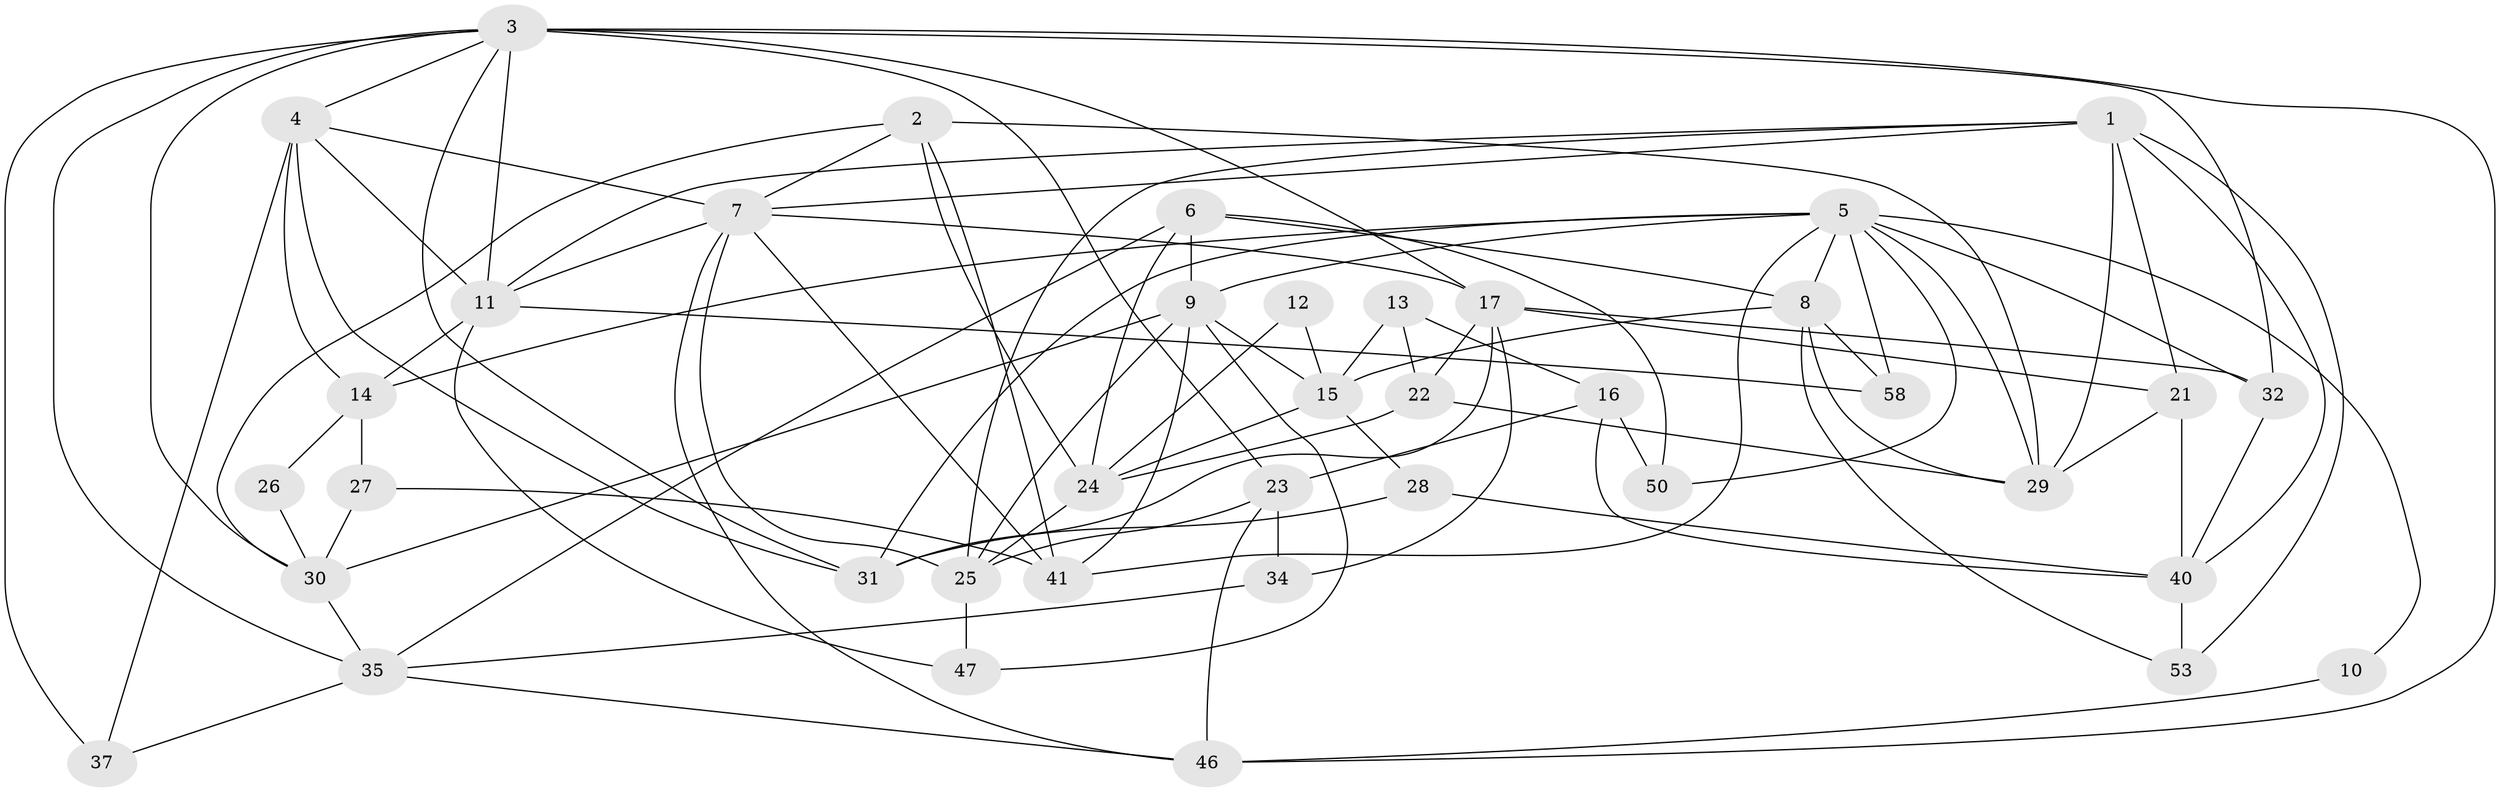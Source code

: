 // Generated by graph-tools (version 1.1) at 2025/23/03/03/25 07:23:57]
// undirected, 39 vertices, 97 edges
graph export_dot {
graph [start="1"]
  node [color=gray90,style=filled];
  1 [super="+49"];
  2 [super="+60"];
  3 [super="+18"];
  4 [super="+33"];
  5 [super="+64"];
  6 [super="+20"];
  7 [super="+19"];
  8 [super="+61"];
  9 [super="+52"];
  10;
  11 [super="+54"];
  12;
  13;
  14 [super="+59"];
  15;
  16 [super="+43"];
  17 [super="+62"];
  21;
  22;
  23 [super="+45"];
  24 [super="+39"];
  25 [super="+56"];
  26;
  27;
  28 [super="+42"];
  29 [super="+51"];
  30 [super="+36"];
  31 [super="+48"];
  32 [super="+44"];
  34;
  35 [super="+38"];
  37 [super="+57"];
  40 [super="+55"];
  41 [super="+63"];
  46 [super="+65"];
  47;
  50;
  53;
  58;
  1 -- 21;
  1 -- 53;
  1 -- 40;
  1 -- 25;
  1 -- 11;
  1 -- 29;
  1 -- 7;
  2 -- 7;
  2 -- 24;
  2 -- 29;
  2 -- 30;
  2 -- 41;
  3 -- 30;
  3 -- 11;
  3 -- 46;
  3 -- 23;
  3 -- 17 [weight=2];
  3 -- 4;
  3 -- 35;
  3 -- 37;
  3 -- 31;
  3 -- 32;
  4 -- 7;
  4 -- 14;
  4 -- 37;
  4 -- 11;
  4 -- 31;
  5 -- 10;
  5 -- 14;
  5 -- 58;
  5 -- 32;
  5 -- 50;
  5 -- 8;
  5 -- 9;
  5 -- 29;
  5 -- 31;
  5 -- 41;
  6 -- 24;
  6 -- 50;
  6 -- 35;
  6 -- 8;
  6 -- 9;
  7 -- 17;
  7 -- 11;
  7 -- 46;
  7 -- 41;
  7 -- 25;
  8 -- 29;
  8 -- 58;
  8 -- 53;
  8 -- 15;
  9 -- 41;
  9 -- 15;
  9 -- 47;
  9 -- 25;
  9 -- 30;
  10 -- 46;
  11 -- 58;
  11 -- 47;
  11 -- 14;
  12 -- 24;
  12 -- 15;
  13 -- 15;
  13 -- 16;
  13 -- 22;
  14 -- 27;
  14 -- 26;
  15 -- 24;
  15 -- 28;
  16 -- 40 [weight=2];
  16 -- 23 [weight=2];
  16 -- 50;
  17 -- 21;
  17 -- 31;
  17 -- 34;
  17 -- 22;
  17 -- 32;
  21 -- 40 [weight=2];
  21 -- 29;
  22 -- 24;
  22 -- 29;
  23 -- 34;
  23 -- 25;
  23 -- 46;
  24 -- 25;
  25 -- 47;
  26 -- 30;
  27 -- 30;
  27 -- 41;
  28 -- 31;
  28 -- 40;
  30 -- 35;
  32 -- 40;
  34 -- 35;
  35 -- 37;
  35 -- 46;
  40 -- 53;
}
